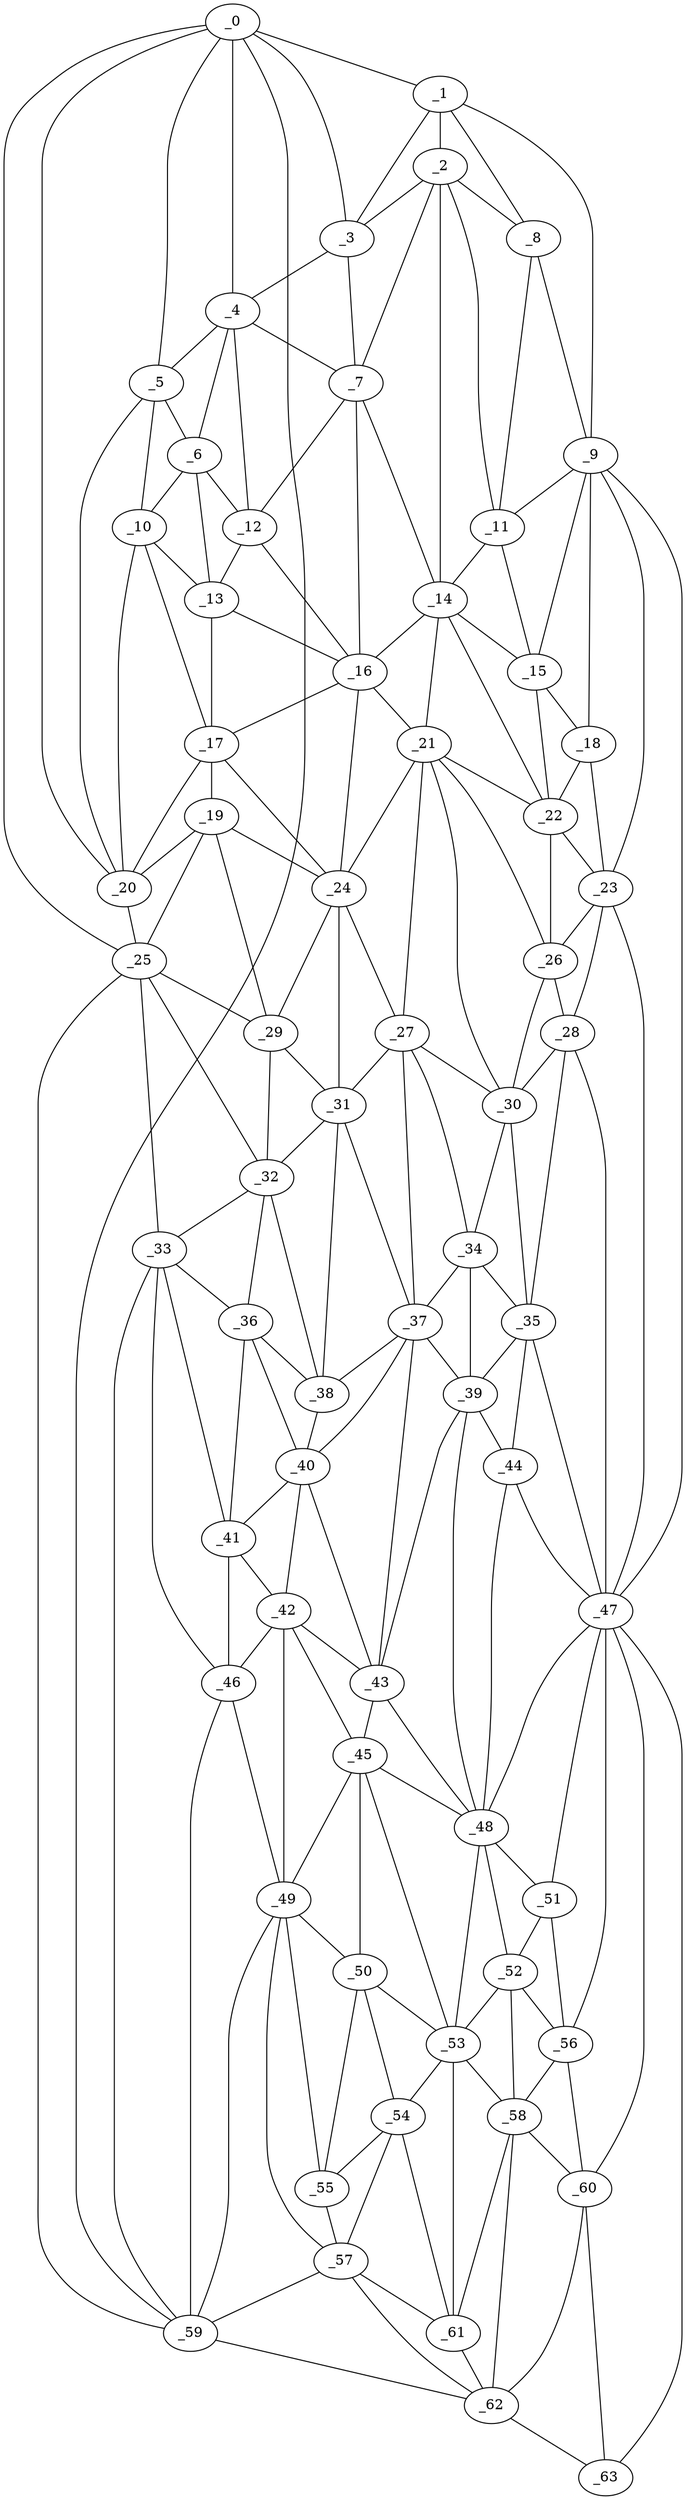 graph "obj31__195.gxl" {
	_0	 [x=6,
		y=91];
	_1	 [x=7,
		y=40];
	_0 -- _1	 [valence=1];
	_3	 [x=12,
		y=62];
	_0 -- _3	 [valence=1];
	_4	 [x=15,
		y=69];
	_0 -- _4	 [valence=2];
	_5	 [x=18,
		y=86];
	_0 -- _5	 [valence=2];
	_20	 [x=43,
		y=89];
	_0 -- _20	 [valence=2];
	_25	 [x=50,
		y=92];
	_0 -- _25	 [valence=1];
	_59	 [x=111,
		y=106];
	_0 -- _59	 [valence=1];
	_2	 [x=12,
		y=52];
	_1 -- _2	 [valence=2];
	_1 -- _3	 [valence=2];
	_8	 [x=23,
		y=32];
	_1 -- _8	 [valence=2];
	_9	 [x=25,
		y=24];
	_1 -- _9	 [valence=1];
	_2 -- _3	 [valence=1];
	_7	 [x=22,
		y=65];
	_2 -- _7	 [valence=2];
	_2 -- _8	 [valence=1];
	_11	 [x=29,
		y=37];
	_2 -- _11	 [valence=2];
	_14	 [x=32,
		y=47];
	_2 -- _14	 [valence=2];
	_3 -- _4	 [valence=1];
	_3 -- _7	 [valence=2];
	_4 -- _5	 [valence=1];
	_6	 [x=20,
		y=82];
	_4 -- _6	 [valence=2];
	_4 -- _7	 [valence=1];
	_12	 [x=30,
		y=71];
	_4 -- _12	 [valence=1];
	_5 -- _6	 [valence=2];
	_10	 [x=25,
		y=85];
	_5 -- _10	 [valence=2];
	_5 -- _20	 [valence=2];
	_6 -- _10	 [valence=1];
	_6 -- _12	 [valence=2];
	_13	 [x=30,
		y=79];
	_6 -- _13	 [valence=2];
	_7 -- _12	 [valence=2];
	_7 -- _14	 [valence=1];
	_16	 [x=39,
		y=67];
	_7 -- _16	 [valence=2];
	_8 -- _9	 [valence=1];
	_8 -- _11	 [valence=2];
	_9 -- _11	 [valence=1];
	_15	 [x=36,
		y=36];
	_9 -- _15	 [valence=1];
	_18	 [x=40,
		y=35];
	_9 -- _18	 [valence=2];
	_23	 [x=47,
		y=33];
	_9 -- _23	 [valence=1];
	_47	 [x=89,
		y=30];
	_9 -- _47	 [valence=1];
	_10 -- _13	 [valence=2];
	_17	 [x=39,
		y=84];
	_10 -- _17	 [valence=1];
	_10 -- _20	 [valence=1];
	_11 -- _14	 [valence=2];
	_11 -- _15	 [valence=2];
	_12 -- _13	 [valence=1];
	_12 -- _16	 [valence=1];
	_13 -- _16	 [valence=2];
	_13 -- _17	 [valence=2];
	_14 -- _15	 [valence=2];
	_14 -- _16	 [valence=2];
	_21	 [x=44,
		y=58];
	_14 -- _21	 [valence=1];
	_22	 [x=45,
		y=39];
	_14 -- _22	 [valence=1];
	_15 -- _18	 [valence=2];
	_15 -- _22	 [valence=2];
	_16 -- _17	 [valence=1];
	_16 -- _21	 [valence=1];
	_24	 [x=50,
		y=69];
	_16 -- _24	 [valence=2];
	_19	 [x=43,
		y=85];
	_17 -- _19	 [valence=2];
	_17 -- _20	 [valence=2];
	_17 -- _24	 [valence=2];
	_18 -- _22	 [valence=2];
	_18 -- _23	 [valence=2];
	_19 -- _20	 [valence=2];
	_19 -- _24	 [valence=2];
	_19 -- _25	 [valence=2];
	_29	 [x=57,
		y=77];
	_19 -- _29	 [valence=1];
	_20 -- _25	 [valence=1];
	_21 -- _22	 [valence=2];
	_21 -- _24	 [valence=2];
	_26	 [x=52,
		y=40];
	_21 -- _26	 [valence=1];
	_27	 [x=55,
		y=63];
	_21 -- _27	 [valence=2];
	_30	 [x=59,
		y=43];
	_21 -- _30	 [valence=2];
	_22 -- _23	 [valence=1];
	_22 -- _26	 [valence=2];
	_23 -- _26	 [valence=2];
	_28	 [x=57,
		y=35];
	_23 -- _28	 [valence=2];
	_23 -- _47	 [valence=2];
	_24 -- _27	 [valence=1];
	_24 -- _29	 [valence=2];
	_31	 [x=61,
		y=75];
	_24 -- _31	 [valence=2];
	_25 -- _29	 [valence=1];
	_32	 [x=61,
		y=82];
	_25 -- _32	 [valence=1];
	_33	 [x=62,
		y=93];
	_25 -- _33	 [valence=2];
	_25 -- _59	 [valence=1];
	_26 -- _28	 [valence=1];
	_26 -- _30	 [valence=1];
	_27 -- _30	 [valence=1];
	_27 -- _31	 [valence=2];
	_34	 [x=63,
		y=44];
	_27 -- _34	 [valence=2];
	_37	 [x=67,
		y=65];
	_27 -- _37	 [valence=2];
	_28 -- _30	 [valence=1];
	_35	 [x=64,
		y=37];
	_28 -- _35	 [valence=2];
	_28 -- _47	 [valence=1];
	_29 -- _31	 [valence=1];
	_29 -- _32	 [valence=2];
	_30 -- _34	 [valence=1];
	_30 -- _35	 [valence=2];
	_31 -- _32	 [valence=2];
	_31 -- _37	 [valence=1];
	_38	 [x=69,
		y=75];
	_31 -- _38	 [valence=2];
	_32 -- _33	 [valence=2];
	_36	 [x=66,
		y=88];
	_32 -- _36	 [valence=1];
	_32 -- _38	 [valence=2];
	_33 -- _36	 [valence=2];
	_41	 [x=75,
		y=89];
	_33 -- _41	 [valence=1];
	_46	 [x=86,
		y=95];
	_33 -- _46	 [valence=1];
	_33 -- _59	 [valence=2];
	_34 -- _35	 [valence=2];
	_34 -- _37	 [valence=2];
	_39	 [x=73,
		y=43];
	_34 -- _39	 [valence=2];
	_35 -- _39	 [valence=2];
	_44	 [x=80,
		y=39];
	_35 -- _44	 [valence=2];
	_35 -- _47	 [valence=2];
	_36 -- _38	 [valence=2];
	_40	 [x=73,
		y=76];
	_36 -- _40	 [valence=2];
	_36 -- _41	 [valence=2];
	_37 -- _38	 [valence=2];
	_37 -- _39	 [valence=1];
	_37 -- _40	 [valence=2];
	_43	 [x=79,
		y=72];
	_37 -- _43	 [valence=1];
	_38 -- _40	 [valence=1];
	_39 -- _43	 [valence=2];
	_39 -- _44	 [valence=1];
	_48	 [x=93,
		y=43];
	_39 -- _48	 [valence=2];
	_40 -- _41	 [valence=2];
	_42	 [x=78,
		y=89];
	_40 -- _42	 [valence=1];
	_40 -- _43	 [valence=2];
	_41 -- _42	 [valence=2];
	_41 -- _46	 [valence=2];
	_42 -- _43	 [valence=2];
	_45	 [x=86,
		y=73];
	_42 -- _45	 [valence=2];
	_42 -- _46	 [valence=2];
	_49	 [x=94,
		y=92];
	_42 -- _49	 [valence=1];
	_43 -- _45	 [valence=2];
	_43 -- _48	 [valence=1];
	_44 -- _47	 [valence=1];
	_44 -- _48	 [valence=2];
	_45 -- _48	 [valence=1];
	_45 -- _49	 [valence=2];
	_50	 [x=98,
		y=75];
	_45 -- _50	 [valence=2];
	_53	 [x=101,
		y=63];
	_45 -- _53	 [valence=1];
	_46 -- _49	 [valence=2];
	_46 -- _59	 [valence=2];
	_47 -- _48	 [valence=2];
	_51	 [x=100,
		y=40];
	_47 -- _51	 [valence=2];
	_56	 [x=105,
		y=39];
	_47 -- _56	 [valence=2];
	_60	 [x=113,
		y=36];
	_47 -- _60	 [valence=1];
	_63	 [x=126,
		y=35];
	_47 -- _63	 [valence=1];
	_48 -- _51	 [valence=2];
	_52	 [x=100,
		y=45];
	_48 -- _52	 [valence=2];
	_48 -- _53	 [valence=2];
	_49 -- _50	 [valence=1];
	_55	 [x=103,
		y=93];
	_49 -- _55	 [valence=2];
	_57	 [x=107,
		y=96];
	_49 -- _57	 [valence=2];
	_49 -- _59	 [valence=1];
	_50 -- _53	 [valence=2];
	_54	 [x=101,
		y=73];
	_50 -- _54	 [valence=2];
	_50 -- _55	 [valence=2];
	_51 -- _52	 [valence=2];
	_51 -- _56	 [valence=2];
	_52 -- _53	 [valence=2];
	_52 -- _56	 [valence=1];
	_58	 [x=108,
		y=46];
	_52 -- _58	 [valence=2];
	_53 -- _54	 [valence=2];
	_53 -- _58	 [valence=2];
	_61	 [x=113,
		y=53];
	_53 -- _61	 [valence=2];
	_54 -- _55	 [valence=2];
	_54 -- _57	 [valence=2];
	_54 -- _61	 [valence=1];
	_55 -- _57	 [valence=2];
	_56 -- _58	 [valence=2];
	_56 -- _60	 [valence=2];
	_57 -- _59	 [valence=1];
	_57 -- _61	 [valence=1];
	_62	 [x=125,
		y=42];
	_57 -- _62	 [valence=2];
	_58 -- _60	 [valence=1];
	_58 -- _61	 [valence=1];
	_58 -- _62	 [valence=2];
	_59 -- _62	 [valence=1];
	_60 -- _62	 [valence=1];
	_60 -- _63	 [valence=2];
	_61 -- _62	 [valence=2];
	_62 -- _63	 [valence=1];
}
